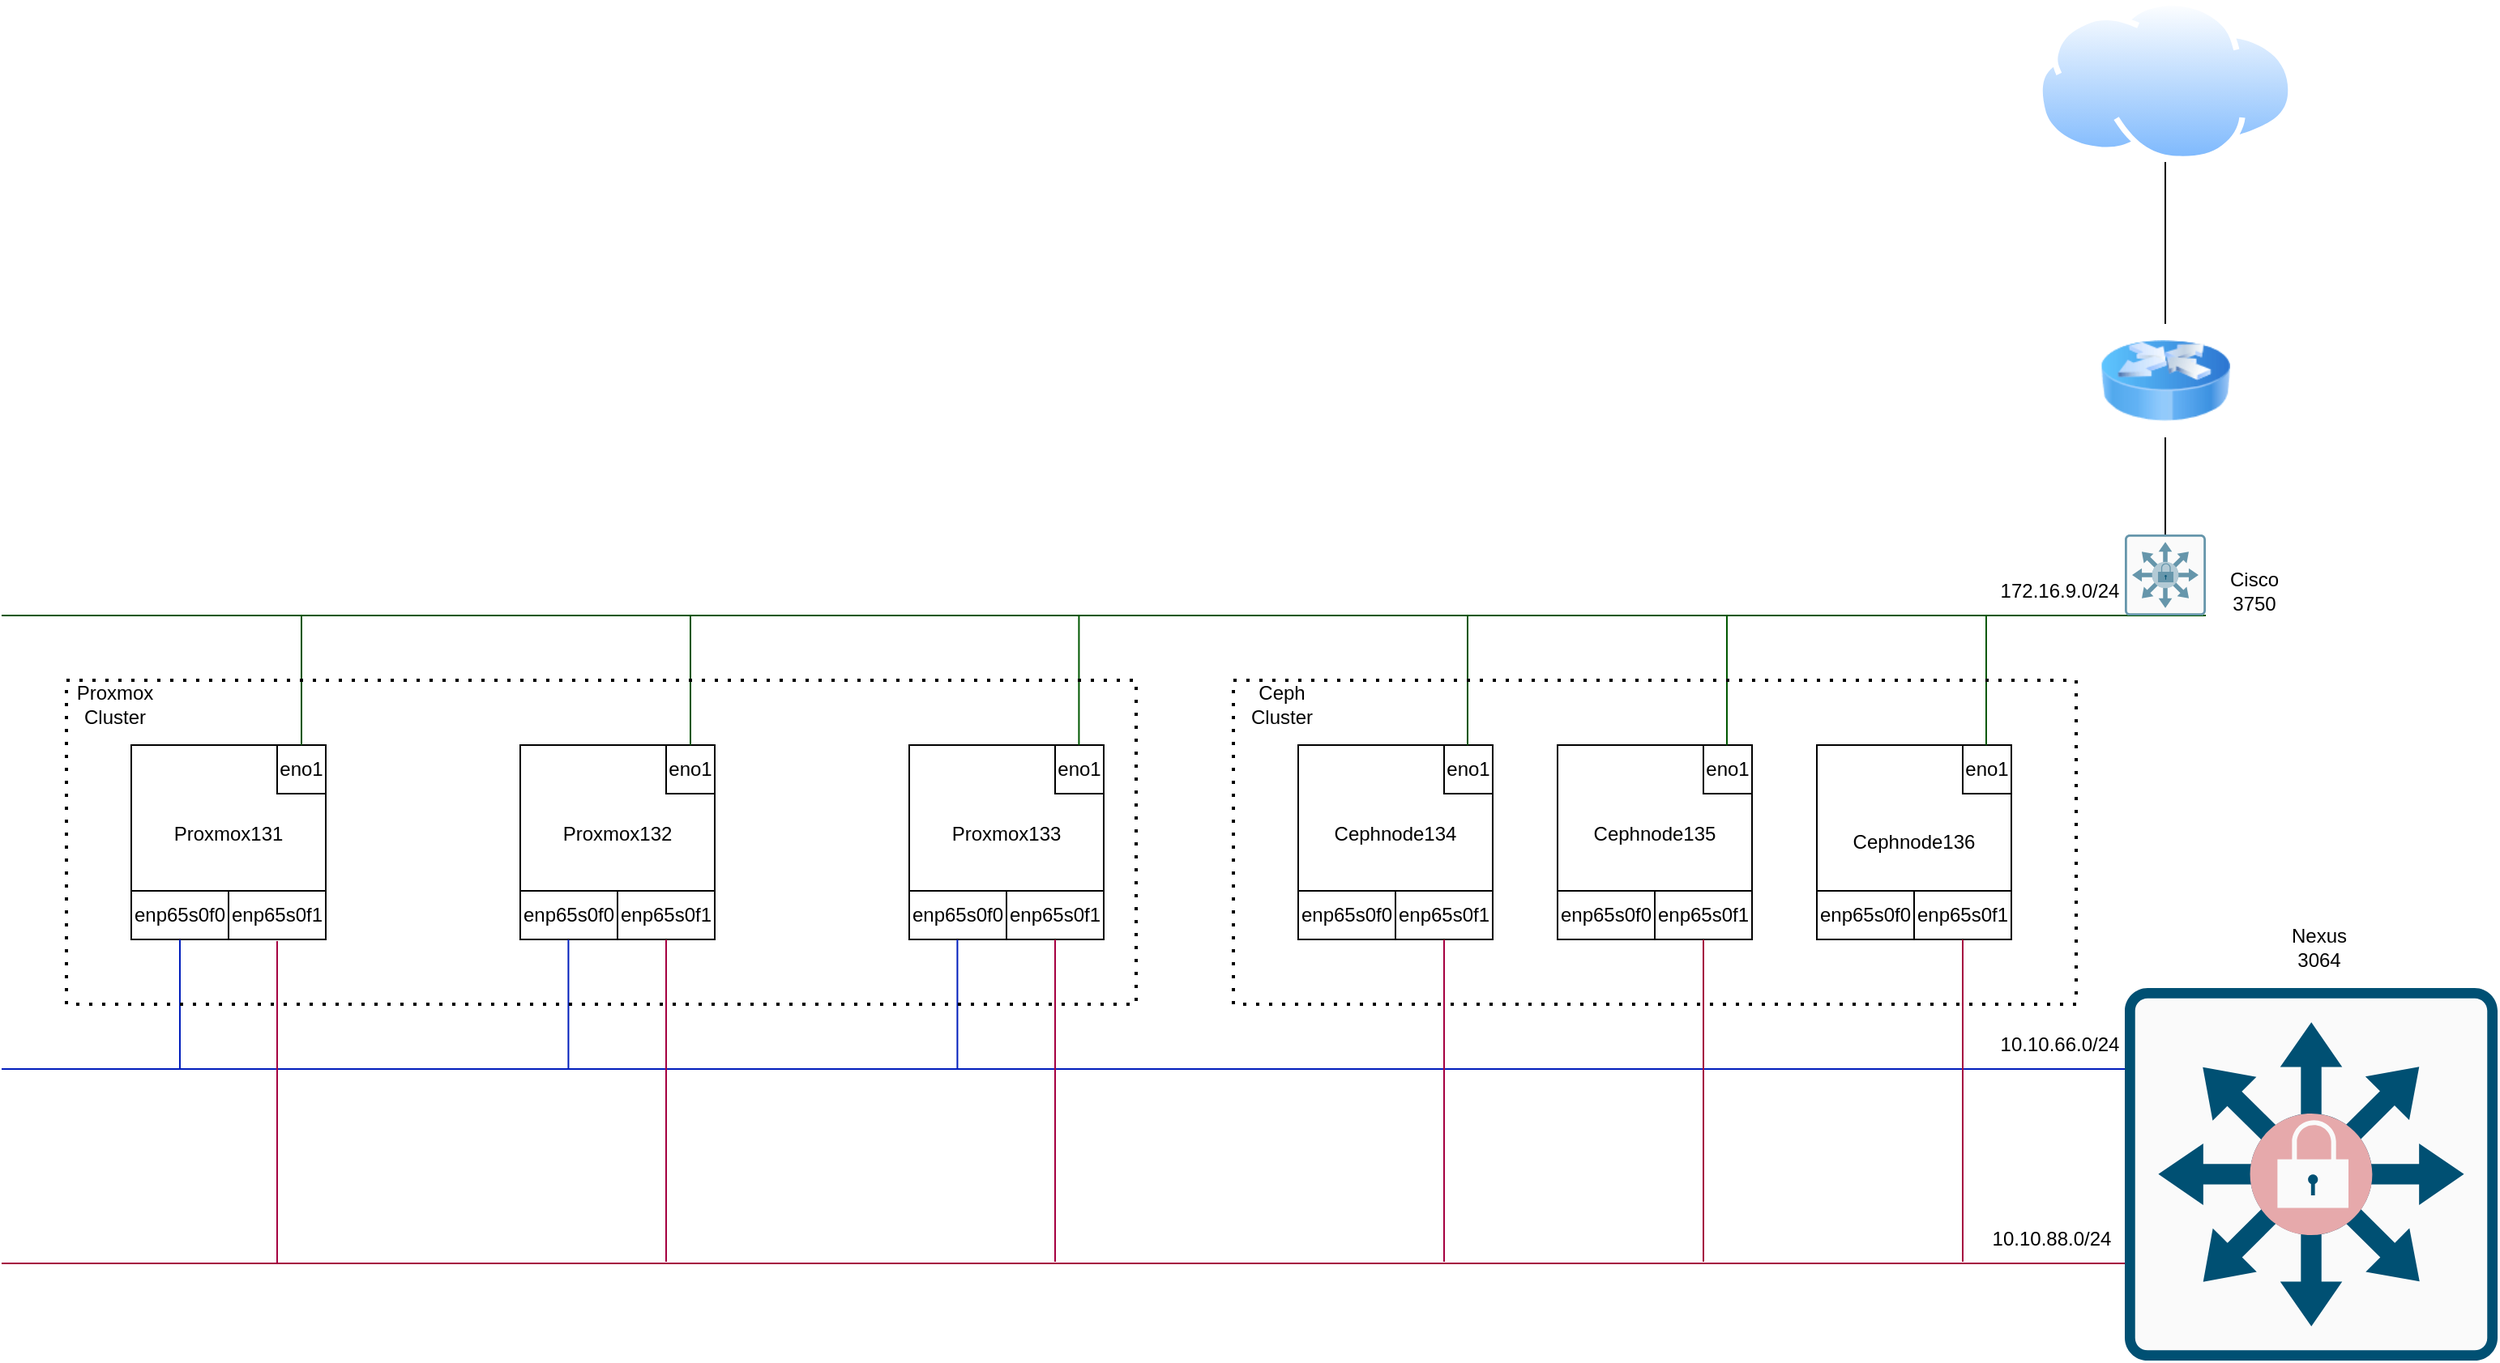 <mxfile version="24.8.3">
  <diagram name="Page-1" id="SEXxjAmdglwKGAw8VcgB">
    <mxGraphModel dx="1973" dy="661" grid="1" gridSize="10" guides="1" tooltips="1" connect="1" arrows="1" fold="1" page="1" pageScale="1" pageWidth="850" pageHeight="1100" math="0" shadow="0">
      <root>
        <mxCell id="0" />
        <mxCell id="1" parent="0" />
        <mxCell id="iHEphgbWqHLC4cZoTlr4-3" value="" style="endArrow=none;html=1;rounded=0;fillColor=#008a00;strokeColor=#005700;" parent="1" edge="1">
          <mxGeometry width="50" height="50" relative="1" as="geometry">
            <mxPoint x="-360" y="400" as="sourcePoint" />
            <mxPoint x="1000" y="400" as="targetPoint" />
          </mxGeometry>
        </mxCell>
        <mxCell id="iHEphgbWqHLC4cZoTlr4-4" value="" style="endArrow=none;html=1;rounded=0;fillColor=#0050ef;strokeColor=#001DBC;" parent="1" edge="1">
          <mxGeometry width="50" height="50" relative="1" as="geometry">
            <mxPoint x="-360" y="680" as="sourcePoint" />
            <mxPoint x="1000" y="680" as="targetPoint" />
          </mxGeometry>
        </mxCell>
        <mxCell id="iHEphgbWqHLC4cZoTlr4-5" value="" style="endArrow=none;html=1;rounded=0;fillColor=#d80073;strokeColor=#A50040;" parent="1" edge="1">
          <mxGeometry width="50" height="50" relative="1" as="geometry">
            <mxPoint x="-360" y="800" as="sourcePoint" />
            <mxPoint x="1000" y="800" as="targetPoint" />
          </mxGeometry>
        </mxCell>
        <mxCell id="iHEphgbWqHLC4cZoTlr4-8" value="" style="whiteSpace=wrap;html=1;aspect=fixed;" parent="1" vertex="1">
          <mxGeometry x="-280" y="480" width="120" height="120" as="geometry" />
        </mxCell>
        <mxCell id="iHEphgbWqHLC4cZoTlr4-9" value="" style="whiteSpace=wrap;html=1;aspect=fixed;" parent="1" vertex="1">
          <mxGeometry x="-40" y="480" width="120" height="120" as="geometry" />
        </mxCell>
        <mxCell id="iHEphgbWqHLC4cZoTlr4-10" value="" style="whiteSpace=wrap;html=1;aspect=fixed;" parent="1" vertex="1">
          <mxGeometry x="200" y="480" width="120" height="120" as="geometry" />
        </mxCell>
        <mxCell id="iHEphgbWqHLC4cZoTlr4-11" value="eno1" style="whiteSpace=wrap;html=1;aspect=fixed;" parent="1" vertex="1">
          <mxGeometry x="-190" y="480" width="30" height="30" as="geometry" />
        </mxCell>
        <mxCell id="iHEphgbWqHLC4cZoTlr4-12" value="eno1" style="whiteSpace=wrap;html=1;aspect=fixed;" parent="1" vertex="1">
          <mxGeometry x="50" y="480" width="30" height="30" as="geometry" />
        </mxCell>
        <mxCell id="iHEphgbWqHLC4cZoTlr4-13" value="eno1" style="whiteSpace=wrap;html=1;aspect=fixed;" parent="1" vertex="1">
          <mxGeometry x="290" y="480" width="30" height="30" as="geometry" />
        </mxCell>
        <mxCell id="iHEphgbWqHLC4cZoTlr4-14" value="enp65s0f0" style="rounded=0;whiteSpace=wrap;html=1;" parent="1" vertex="1">
          <mxGeometry x="-280" y="570" width="60" height="30" as="geometry" />
        </mxCell>
        <mxCell id="iHEphgbWqHLC4cZoTlr4-15" value="enp65s0f1" style="rounded=0;whiteSpace=wrap;html=1;" parent="1" vertex="1">
          <mxGeometry x="-220" y="570" width="60" height="30" as="geometry" />
        </mxCell>
        <mxCell id="iHEphgbWqHLC4cZoTlr4-16" value="enp65s0f0" style="rounded=0;whiteSpace=wrap;html=1;" parent="1" vertex="1">
          <mxGeometry x="-40" y="570" width="60" height="30" as="geometry" />
        </mxCell>
        <mxCell id="iHEphgbWqHLC4cZoTlr4-17" value="enp65s0f1" style="rounded=0;whiteSpace=wrap;html=1;" parent="1" vertex="1">
          <mxGeometry x="20" y="570" width="60" height="30" as="geometry" />
        </mxCell>
        <mxCell id="iHEphgbWqHLC4cZoTlr4-18" value="enp65s0f0" style="rounded=0;whiteSpace=wrap;html=1;" parent="1" vertex="1">
          <mxGeometry x="200" y="570" width="60" height="30" as="geometry" />
        </mxCell>
        <mxCell id="iHEphgbWqHLC4cZoTlr4-19" value="enp65s0f1" style="rounded=0;whiteSpace=wrap;html=1;" parent="1" vertex="1">
          <mxGeometry x="260" y="570" width="60" height="30" as="geometry" />
        </mxCell>
        <mxCell id="iHEphgbWqHLC4cZoTlr4-20" value="" style="endArrow=none;html=1;rounded=0;exitX=0.5;exitY=0;exitDx=0;exitDy=0;fillColor=#008a00;strokeColor=#005700;" parent="1" source="iHEphgbWqHLC4cZoTlr4-11" edge="1">
          <mxGeometry width="50" height="50" relative="1" as="geometry">
            <mxPoint x="50" y="480" as="sourcePoint" />
            <mxPoint x="-175" y="400" as="targetPoint" />
          </mxGeometry>
        </mxCell>
        <mxCell id="iHEphgbWqHLC4cZoTlr4-21" value="" style="endArrow=none;html=1;rounded=0;exitX=0.5;exitY=0;exitDx=0;exitDy=0;fillColor=#008a00;strokeColor=#005700;" parent="1" source="iHEphgbWqHLC4cZoTlr4-12" edge="1">
          <mxGeometry width="50" height="50" relative="1" as="geometry">
            <mxPoint x="-40" y="330" as="sourcePoint" />
            <mxPoint x="65" y="400" as="targetPoint" />
          </mxGeometry>
        </mxCell>
        <mxCell id="iHEphgbWqHLC4cZoTlr4-22" value="" style="endArrow=none;html=1;rounded=0;exitX=0.5;exitY=0;exitDx=0;exitDy=0;fillColor=#008a00;strokeColor=#005700;" parent="1" edge="1">
          <mxGeometry width="50" height="50" relative="1" as="geometry">
            <mxPoint x="304.71" y="480" as="sourcePoint" />
            <mxPoint x="304.71" y="400" as="targetPoint" />
          </mxGeometry>
        </mxCell>
        <mxCell id="iHEphgbWqHLC4cZoTlr4-23" value="" style="endArrow=none;html=1;rounded=0;exitX=0.5;exitY=1;exitDx=0;exitDy=0;fillColor=#0050ef;strokeColor=#001DBC;" parent="1" source="iHEphgbWqHLC4cZoTlr4-14" edge="1">
          <mxGeometry width="50" height="50" relative="1" as="geometry">
            <mxPoint x="50" y="530" as="sourcePoint" />
            <mxPoint x="-250" y="680" as="targetPoint" />
          </mxGeometry>
        </mxCell>
        <mxCell id="iHEphgbWqHLC4cZoTlr4-24" value="" style="endArrow=none;html=1;rounded=0;fillColor=#d80073;strokeColor=#A50040;" parent="1" edge="1">
          <mxGeometry width="50" height="50" relative="1" as="geometry">
            <mxPoint x="-190" y="601" as="sourcePoint" />
            <mxPoint x="-190" y="800" as="targetPoint" />
          </mxGeometry>
        </mxCell>
        <mxCell id="iHEphgbWqHLC4cZoTlr4-25" value="" style="endArrow=none;html=1;rounded=0;exitX=0.5;exitY=1;exitDx=0;exitDy=0;fillColor=#0050ef;strokeColor=#001DBC;" parent="1" edge="1">
          <mxGeometry width="50" height="50" relative="1" as="geometry">
            <mxPoint x="-10.29" y="600" as="sourcePoint" />
            <mxPoint x="-10.29" y="680" as="targetPoint" />
          </mxGeometry>
        </mxCell>
        <mxCell id="iHEphgbWqHLC4cZoTlr4-26" value="" style="endArrow=none;html=1;rounded=0;exitX=0.5;exitY=1;exitDx=0;exitDy=0;fillColor=#0050ef;strokeColor=#001DBC;" parent="1" edge="1">
          <mxGeometry width="50" height="50" relative="1" as="geometry">
            <mxPoint x="229.71" y="600" as="sourcePoint" />
            <mxPoint x="229.71" y="680" as="targetPoint" />
          </mxGeometry>
        </mxCell>
        <mxCell id="iHEphgbWqHLC4cZoTlr4-27" value="" style="endArrow=none;html=1;rounded=0;fillColor=#d80073;strokeColor=#A50040;" parent="1" edge="1">
          <mxGeometry width="50" height="50" relative="1" as="geometry">
            <mxPoint x="50" y="600" as="sourcePoint" />
            <mxPoint x="50" y="799" as="targetPoint" />
          </mxGeometry>
        </mxCell>
        <mxCell id="iHEphgbWqHLC4cZoTlr4-28" value="" style="endArrow=none;html=1;rounded=0;fillColor=#d80073;strokeColor=#A50040;" parent="1" edge="1">
          <mxGeometry width="50" height="50" relative="1" as="geometry">
            <mxPoint x="290" y="600" as="sourcePoint" />
            <mxPoint x="290" y="799" as="targetPoint" />
          </mxGeometry>
        </mxCell>
        <mxCell id="iHEphgbWqHLC4cZoTlr4-29" value="Proxmox131" style="text;html=1;align=center;verticalAlign=middle;whiteSpace=wrap;rounded=0;" parent="1" vertex="1">
          <mxGeometry x="-250" y="520" width="60" height="30" as="geometry" />
        </mxCell>
        <mxCell id="iHEphgbWqHLC4cZoTlr4-30" value="Proxmox132" style="text;html=1;align=center;verticalAlign=middle;whiteSpace=wrap;rounded=0;" parent="1" vertex="1">
          <mxGeometry x="-10" y="520" width="60" height="30" as="geometry" />
        </mxCell>
        <mxCell id="iHEphgbWqHLC4cZoTlr4-31" value="Proxmox133" style="text;html=1;align=center;verticalAlign=middle;whiteSpace=wrap;rounded=0;" parent="1" vertex="1">
          <mxGeometry x="230" y="520" width="60" height="30" as="geometry" />
        </mxCell>
        <mxCell id="iHEphgbWqHLC4cZoTlr4-35" value="" style="whiteSpace=wrap;html=1;aspect=fixed;" parent="1" vertex="1">
          <mxGeometry x="440" y="480" width="120" height="120" as="geometry" />
        </mxCell>
        <mxCell id="iHEphgbWqHLC4cZoTlr4-36" value="" style="whiteSpace=wrap;html=1;aspect=fixed;" parent="1" vertex="1">
          <mxGeometry x="600" y="480" width="120" height="120" as="geometry" />
        </mxCell>
        <mxCell id="iHEphgbWqHLC4cZoTlr4-37" value="" style="whiteSpace=wrap;html=1;aspect=fixed;" parent="1" vertex="1">
          <mxGeometry x="760" y="480" width="120" height="120" as="geometry" />
        </mxCell>
        <mxCell id="iHEphgbWqHLC4cZoTlr4-38" value="enp65s0f0" style="rounded=0;whiteSpace=wrap;html=1;" parent="1" vertex="1">
          <mxGeometry x="440" y="570" width="60" height="30" as="geometry" />
        </mxCell>
        <mxCell id="iHEphgbWqHLC4cZoTlr4-39" value="enp65s0f0" style="rounded=0;whiteSpace=wrap;html=1;" parent="1" vertex="1">
          <mxGeometry x="600" y="570" width="60" height="30" as="geometry" />
        </mxCell>
        <mxCell id="iHEphgbWqHLC4cZoTlr4-40" value="enp65s0f0" style="rounded=0;whiteSpace=wrap;html=1;" parent="1" vertex="1">
          <mxGeometry x="760" y="570" width="60" height="30" as="geometry" />
        </mxCell>
        <mxCell id="iHEphgbWqHLC4cZoTlr4-41" value="eno1" style="whiteSpace=wrap;html=1;aspect=fixed;" parent="1" vertex="1">
          <mxGeometry x="530" y="480" width="30" height="30" as="geometry" />
        </mxCell>
        <mxCell id="iHEphgbWqHLC4cZoTlr4-42" value="eno1" style="whiteSpace=wrap;html=1;aspect=fixed;" parent="1" vertex="1">
          <mxGeometry x="690" y="480" width="30" height="30" as="geometry" />
        </mxCell>
        <mxCell id="iHEphgbWqHLC4cZoTlr4-43" value="eno1" style="whiteSpace=wrap;html=1;aspect=fixed;" parent="1" vertex="1">
          <mxGeometry x="850" y="480" width="30" height="30" as="geometry" />
        </mxCell>
        <mxCell id="iHEphgbWqHLC4cZoTlr4-44" value="enp65s0f1" style="rounded=0;whiteSpace=wrap;html=1;" parent="1" vertex="1">
          <mxGeometry x="500" y="570" width="60" height="30" as="geometry" />
        </mxCell>
        <mxCell id="iHEphgbWqHLC4cZoTlr4-45" value="enp65s0f1" style="rounded=0;whiteSpace=wrap;html=1;" parent="1" vertex="1">
          <mxGeometry x="660" y="570" width="60" height="30" as="geometry" />
        </mxCell>
        <mxCell id="iHEphgbWqHLC4cZoTlr4-46" value="enp65s0f1" style="rounded=0;whiteSpace=wrap;html=1;" parent="1" vertex="1">
          <mxGeometry x="820" y="570" width="60" height="30" as="geometry" />
        </mxCell>
        <mxCell id="iHEphgbWqHLC4cZoTlr4-47" value="" style="endArrow=none;html=1;rounded=0;fillColor=#d80073;strokeColor=#A50040;" parent="1" edge="1">
          <mxGeometry width="50" height="50" relative="1" as="geometry">
            <mxPoint x="530" y="600" as="sourcePoint" />
            <mxPoint x="530" y="799" as="targetPoint" />
          </mxGeometry>
        </mxCell>
        <mxCell id="iHEphgbWqHLC4cZoTlr4-48" value="" style="endArrow=none;html=1;rounded=0;fillColor=#d80073;strokeColor=#A50040;" parent="1" edge="1">
          <mxGeometry width="50" height="50" relative="1" as="geometry">
            <mxPoint x="690" y="600" as="sourcePoint" />
            <mxPoint x="690" y="799" as="targetPoint" />
          </mxGeometry>
        </mxCell>
        <mxCell id="iHEphgbWqHLC4cZoTlr4-49" value="" style="endArrow=none;html=1;rounded=0;fillColor=#d80073;strokeColor=#A50040;" parent="1" edge="1">
          <mxGeometry width="50" height="50" relative="1" as="geometry">
            <mxPoint x="850" y="600" as="sourcePoint" />
            <mxPoint x="850" y="799" as="targetPoint" />
          </mxGeometry>
        </mxCell>
        <mxCell id="iHEphgbWqHLC4cZoTlr4-50" value="Cephnode134" style="text;html=1;align=center;verticalAlign=middle;whiteSpace=wrap;rounded=0;" parent="1" vertex="1">
          <mxGeometry x="470" y="520" width="60" height="30" as="geometry" />
        </mxCell>
        <mxCell id="iHEphgbWqHLC4cZoTlr4-51" value="Cephnode135" style="text;html=1;align=center;verticalAlign=middle;whiteSpace=wrap;rounded=0;" parent="1" vertex="1">
          <mxGeometry x="630" y="520" width="60" height="30" as="geometry" />
        </mxCell>
        <mxCell id="iHEphgbWqHLC4cZoTlr4-52" value="Cephnode136" style="text;html=1;align=center;verticalAlign=middle;whiteSpace=wrap;rounded=0;" parent="1" vertex="1">
          <mxGeometry x="790" y="525" width="60" height="30" as="geometry" />
        </mxCell>
        <mxCell id="iHEphgbWqHLC4cZoTlr4-54" value="" style="endArrow=none;html=1;rounded=0;exitX=0.5;exitY=0;exitDx=0;exitDy=0;fillColor=#008a00;strokeColor=#005700;" parent="1" edge="1">
          <mxGeometry width="50" height="50" relative="1" as="geometry">
            <mxPoint x="544.5" y="480" as="sourcePoint" />
            <mxPoint x="544.5" y="400" as="targetPoint" />
          </mxGeometry>
        </mxCell>
        <mxCell id="iHEphgbWqHLC4cZoTlr4-55" value="" style="endArrow=none;html=1;rounded=0;exitX=0.5;exitY=0;exitDx=0;exitDy=0;fillColor=#008a00;strokeColor=#005700;" parent="1" edge="1">
          <mxGeometry width="50" height="50" relative="1" as="geometry">
            <mxPoint x="704.5" y="480" as="sourcePoint" />
            <mxPoint x="704.5" y="400" as="targetPoint" />
          </mxGeometry>
        </mxCell>
        <mxCell id="iHEphgbWqHLC4cZoTlr4-56" value="" style="endArrow=none;html=1;rounded=0;exitX=0.5;exitY=0;exitDx=0;exitDy=0;fillColor=#008a00;strokeColor=#005700;" parent="1" edge="1">
          <mxGeometry width="50" height="50" relative="1" as="geometry">
            <mxPoint x="864.5" y="480" as="sourcePoint" />
            <mxPoint x="864.5" y="400" as="targetPoint" />
          </mxGeometry>
        </mxCell>
        <mxCell id="iHEphgbWqHLC4cZoTlr4-59" value="" style="sketch=0;points=[[0.015,0.015,0],[0.985,0.015,0],[0.985,0.985,0],[0.015,0.985,0],[0.25,0,0],[0.5,0,0],[0.75,0,0],[1,0.25,0],[1,0.5,0],[1,0.75,0],[0.75,1,0],[0.5,1,0],[0.25,1,0],[0,0.75,0],[0,0.5,0],[0,0.25,0]];verticalLabelPosition=bottom;html=1;verticalAlign=top;aspect=fixed;align=center;pointerEvents=1;shape=mxgraph.cisco19.rect;prIcon=secure_catalyst_switch_color;fillColor=#FAFAFA;strokeColor=#005073;" parent="1" vertex="1">
          <mxGeometry x="950" y="630" width="230" height="230" as="geometry" />
        </mxCell>
        <mxCell id="iHEphgbWqHLC4cZoTlr4-61" value="" style="sketch=0;points=[[0.015,0.015,0],[0.985,0.015,0],[0.985,0.985,0],[0.015,0.985,0],[0.25,0,0],[0.5,0,0],[0.75,0,0],[1,0.25,0],[1,0.5,0],[1,0.75,0],[0.75,1,0],[0.5,1,0],[0.25,1,0],[0,0.75,0],[0,0.5,0],[0,0.25,0]];verticalLabelPosition=bottom;html=1;verticalAlign=top;aspect=fixed;align=center;pointerEvents=1;shape=mxgraph.cisco19.rect;prIcon=secure_catalyst_switch_subdued;fillColor=#FAFAFA;strokeColor=#6696AB;" parent="1" vertex="1">
          <mxGeometry x="950" y="350" width="50" height="50" as="geometry" />
        </mxCell>
        <mxCell id="iHEphgbWqHLC4cZoTlr4-62" value="" style="image;html=1;image=img/lib/clip_art/networking/Router_Icon_128x128.png" parent="1" vertex="1">
          <mxGeometry x="935" y="220" width="80" height="70" as="geometry" />
        </mxCell>
        <mxCell id="iHEphgbWqHLC4cZoTlr4-64" value="" style="image;aspect=fixed;perimeter=ellipsePerimeter;html=1;align=center;shadow=0;dashed=0;spacingTop=3;image=img/lib/active_directory/internet_cloud.svg;" parent="1" vertex="1">
          <mxGeometry x="895.64" y="20" width="158.73" height="100" as="geometry" />
        </mxCell>
        <mxCell id="iHEphgbWqHLC4cZoTlr4-67" value="" style="endArrow=none;html=1;rounded=0;entryX=0.5;entryY=0;entryDx=0;entryDy=0;entryPerimeter=0;exitX=0.5;exitY=1;exitDx=0;exitDy=0;" parent="1" source="iHEphgbWqHLC4cZoTlr4-62" target="iHEphgbWqHLC4cZoTlr4-61" edge="1">
          <mxGeometry width="50" height="50" relative="1" as="geometry">
            <mxPoint x="450" y="330" as="sourcePoint" />
            <mxPoint x="500" y="280" as="targetPoint" />
          </mxGeometry>
        </mxCell>
        <mxCell id="iHEphgbWqHLC4cZoTlr4-68" value="" style="endArrow=none;html=1;rounded=0;entryX=0.5;entryY=0;entryDx=0;entryDy=0;exitX=0.5;exitY=1;exitDx=0;exitDy=0;" parent="1" source="iHEphgbWqHLC4cZoTlr4-64" target="iHEphgbWqHLC4cZoTlr4-62" edge="1">
          <mxGeometry width="50" height="50" relative="1" as="geometry">
            <mxPoint x="450" y="330" as="sourcePoint" />
            <mxPoint x="500" y="280" as="targetPoint" />
          </mxGeometry>
        </mxCell>
        <mxCell id="iHEphgbWqHLC4cZoTlr4-69" value="Cisco 3750" style="text;html=1;align=center;verticalAlign=middle;whiteSpace=wrap;rounded=0;" parent="1" vertex="1">
          <mxGeometry x="1000" y="370" width="60" height="30" as="geometry" />
        </mxCell>
        <mxCell id="iHEphgbWqHLC4cZoTlr4-70" value="Nexus 3064" style="text;html=1;align=center;verticalAlign=middle;whiteSpace=wrap;rounded=0;" parent="1" vertex="1">
          <mxGeometry x="1040" y="590" width="60" height="30" as="geometry" />
        </mxCell>
        <mxCell id="iHEphgbWqHLC4cZoTlr4-72" value="172.16.9.0/24" style="text;html=1;align=center;verticalAlign=middle;whiteSpace=wrap;rounded=0;" parent="1" vertex="1">
          <mxGeometry x="880" y="370" width="60" height="30" as="geometry" />
        </mxCell>
        <mxCell id="iHEphgbWqHLC4cZoTlr4-74" value="10.10.66.0/24" style="text;html=1;align=center;verticalAlign=middle;whiteSpace=wrap;rounded=0;" parent="1" vertex="1">
          <mxGeometry x="880" y="650" width="60" height="30" as="geometry" />
        </mxCell>
        <mxCell id="iHEphgbWqHLC4cZoTlr4-75" value="10.10.88.0/24" style="text;html=1;align=center;verticalAlign=middle;whiteSpace=wrap;rounded=0;" parent="1" vertex="1">
          <mxGeometry x="875" y="770" width="60" height="30" as="geometry" />
        </mxCell>
        <mxCell id="iHEphgbWqHLC4cZoTlr4-76" value="" style="endArrow=none;dashed=1;html=1;dashPattern=1 3;strokeWidth=2;rounded=0;" parent="1" edge="1">
          <mxGeometry width="50" height="50" relative="1" as="geometry">
            <mxPoint x="400" y="640" as="sourcePoint" />
            <mxPoint x="400" y="640" as="targetPoint" />
            <Array as="points">
              <mxPoint x="400" y="440" />
              <mxPoint x="920" y="440" />
              <mxPoint x="920" y="640" />
            </Array>
          </mxGeometry>
        </mxCell>
        <mxCell id="iHEphgbWqHLC4cZoTlr4-77" value="" style="endArrow=none;dashed=1;html=1;dashPattern=1 3;strokeWidth=2;rounded=0;" parent="1" edge="1">
          <mxGeometry width="50" height="50" relative="1" as="geometry">
            <mxPoint x="-320" y="640" as="sourcePoint" />
            <mxPoint x="-320" y="640" as="targetPoint" />
            <Array as="points">
              <mxPoint x="-320" y="440" />
              <mxPoint x="60" y="440" />
              <mxPoint x="340" y="440" />
              <mxPoint x="340" y="640" />
            </Array>
          </mxGeometry>
        </mxCell>
        <mxCell id="iHEphgbWqHLC4cZoTlr4-78" value="Proxmox Cluster" style="text;html=1;align=center;verticalAlign=middle;whiteSpace=wrap;rounded=0;" parent="1" vertex="1">
          <mxGeometry x="-320" y="440" width="60" height="30" as="geometry" />
        </mxCell>
        <mxCell id="iHEphgbWqHLC4cZoTlr4-79" value="Ceph Cluster" style="text;html=1;align=center;verticalAlign=middle;whiteSpace=wrap;rounded=0;" parent="1" vertex="1">
          <mxGeometry x="400" y="440" width="60" height="30" as="geometry" />
        </mxCell>
      </root>
    </mxGraphModel>
  </diagram>
</mxfile>
